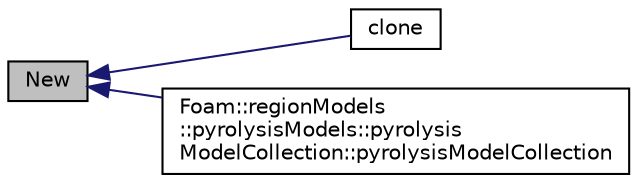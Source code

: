 digraph "New"
{
  bgcolor="transparent";
  edge [fontname="Helvetica",fontsize="10",labelfontname="Helvetica",labelfontsize="10"];
  node [fontname="Helvetica",fontsize="10",shape=record];
  rankdir="LR";
  Node814 [label="New",height=0.2,width=0.4,color="black", fillcolor="grey75", style="filled", fontcolor="black"];
  Node814 -> Node815 [dir="back",color="midnightblue",fontsize="10",style="solid",fontname="Helvetica"];
  Node815 [label="clone",height=0.2,width=0.4,color="black",URL="$a30045.html#a7298bb50f4f395a0e07fd4303184c465",tooltip="Return clone. "];
  Node814 -> Node816 [dir="back",color="midnightblue",fontsize="10",style="solid",fontname="Helvetica"];
  Node816 [label="Foam::regionModels\l::pyrolysisModels::pyrolysis\lModelCollection::pyrolysisModelCollection",height=0.2,width=0.4,color="black",URL="$a30049.html#a1b4173eb8a704738b95f1ba8542805dc",tooltip="Construct from mesh. "];
}
